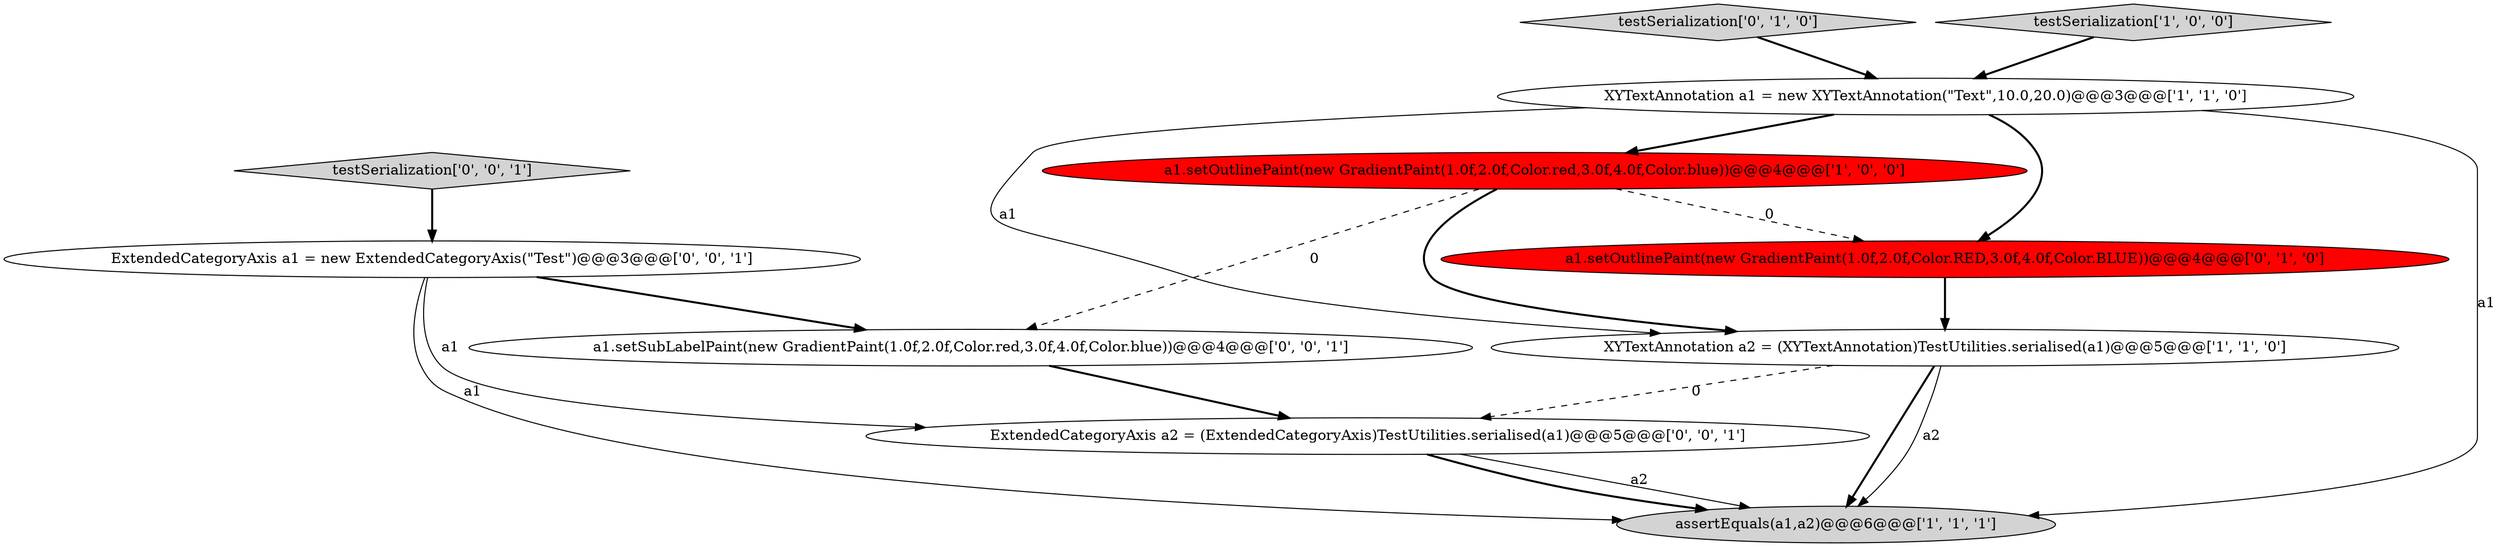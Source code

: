 digraph {
9 [style = filled, label = "testSerialization['0', '0', '1']", fillcolor = lightgray, shape = diamond image = "AAA0AAABBB3BBB"];
7 [style = filled, label = "ExtendedCategoryAxis a1 = new ExtendedCategoryAxis(\"Test\")@@@3@@@['0', '0', '1']", fillcolor = white, shape = ellipse image = "AAA0AAABBB3BBB"];
2 [style = filled, label = "XYTextAnnotation a1 = new XYTextAnnotation(\"Text\",10.0,20.0)@@@3@@@['1', '1', '0']", fillcolor = white, shape = ellipse image = "AAA0AAABBB1BBB"];
10 [style = filled, label = "ExtendedCategoryAxis a2 = (ExtendedCategoryAxis)TestUtilities.serialised(a1)@@@5@@@['0', '0', '1']", fillcolor = white, shape = ellipse image = "AAA0AAABBB3BBB"];
6 [style = filled, label = "testSerialization['0', '1', '0']", fillcolor = lightgray, shape = diamond image = "AAA0AAABBB2BBB"];
0 [style = filled, label = "a1.setOutlinePaint(new GradientPaint(1.0f,2.0f,Color.red,3.0f,4.0f,Color.blue))@@@4@@@['1', '0', '0']", fillcolor = red, shape = ellipse image = "AAA1AAABBB1BBB"];
4 [style = filled, label = "testSerialization['1', '0', '0']", fillcolor = lightgray, shape = diamond image = "AAA0AAABBB1BBB"];
8 [style = filled, label = "a1.setSubLabelPaint(new GradientPaint(1.0f,2.0f,Color.red,3.0f,4.0f,Color.blue))@@@4@@@['0', '0', '1']", fillcolor = white, shape = ellipse image = "AAA0AAABBB3BBB"];
1 [style = filled, label = "XYTextAnnotation a2 = (XYTextAnnotation)TestUtilities.serialised(a1)@@@5@@@['1', '1', '0']", fillcolor = white, shape = ellipse image = "AAA0AAABBB1BBB"];
5 [style = filled, label = "a1.setOutlinePaint(new GradientPaint(1.0f,2.0f,Color.RED,3.0f,4.0f,Color.BLUE))@@@4@@@['0', '1', '0']", fillcolor = red, shape = ellipse image = "AAA1AAABBB2BBB"];
3 [style = filled, label = "assertEquals(a1,a2)@@@6@@@['1', '1', '1']", fillcolor = lightgray, shape = ellipse image = "AAA0AAABBB1BBB"];
1->3 [style = bold, label=""];
0->8 [style = dashed, label="0"];
5->1 [style = bold, label=""];
8->10 [style = bold, label=""];
10->3 [style = bold, label=""];
2->1 [style = solid, label="a1"];
2->0 [style = bold, label=""];
1->3 [style = solid, label="a2"];
7->3 [style = solid, label="a1"];
4->2 [style = bold, label=""];
1->10 [style = dashed, label="0"];
7->10 [style = solid, label="a1"];
0->5 [style = dashed, label="0"];
9->7 [style = bold, label=""];
7->8 [style = bold, label=""];
2->3 [style = solid, label="a1"];
0->1 [style = bold, label=""];
10->3 [style = solid, label="a2"];
2->5 [style = bold, label=""];
6->2 [style = bold, label=""];
}
